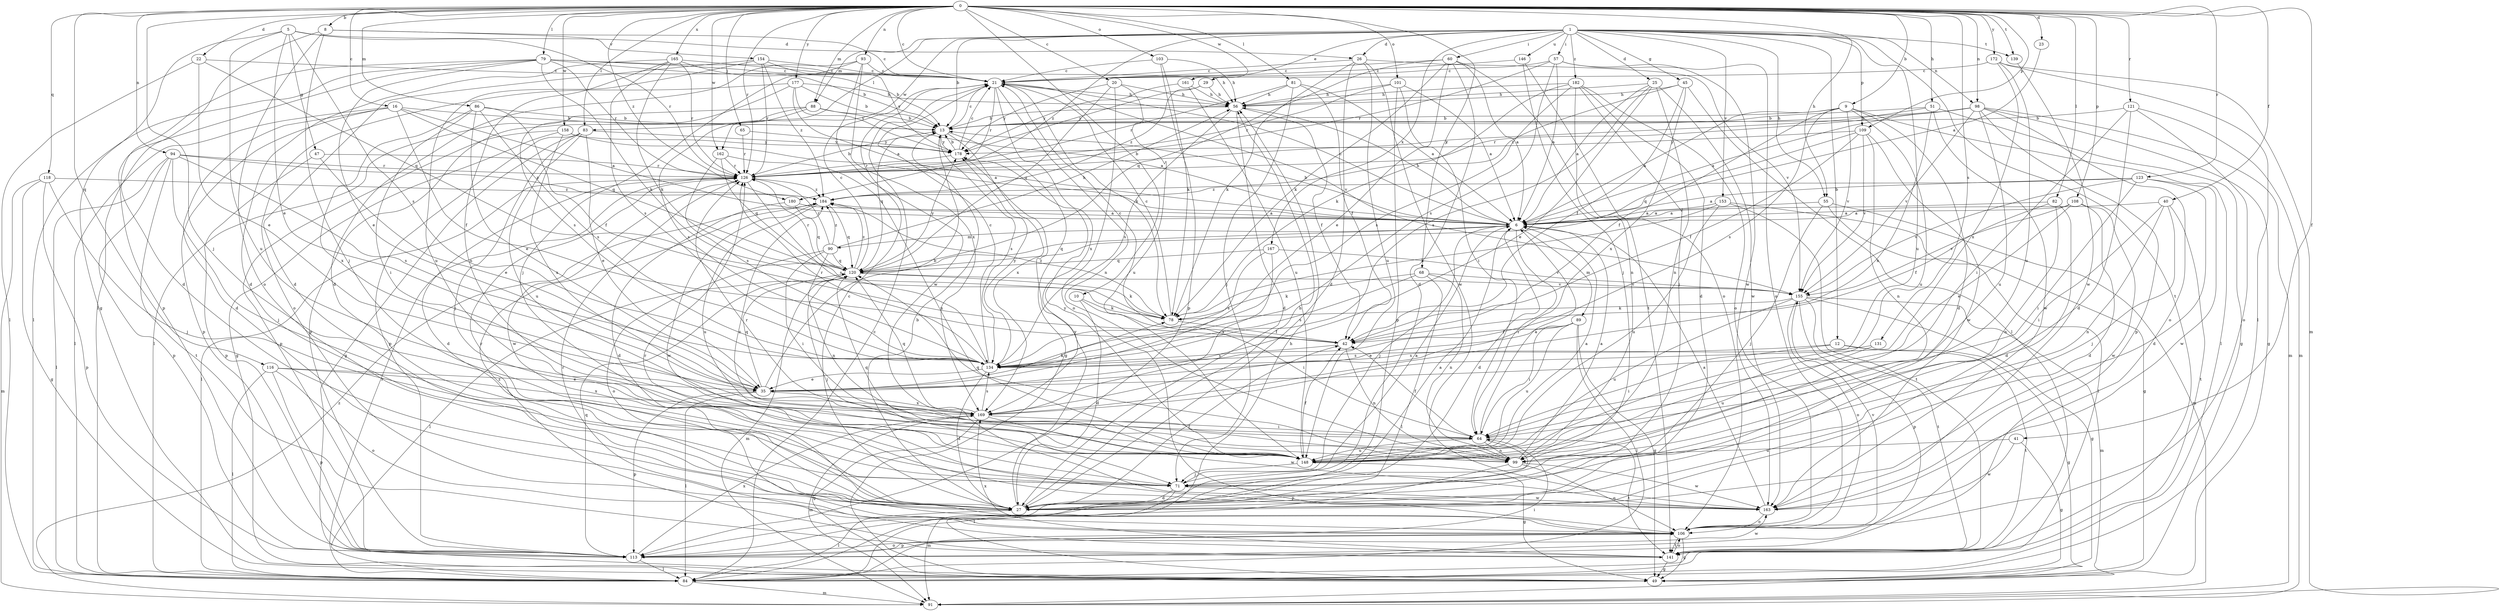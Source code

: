 strict digraph  {
0;
1;
5;
6;
8;
9;
10;
12;
13;
16;
20;
21;
22;
23;
25;
26;
27;
29;
35;
40;
41;
42;
45;
47;
49;
51;
55;
56;
57;
60;
64;
65;
68;
71;
78;
79;
81;
82;
83;
84;
86;
88;
89;
90;
91;
93;
94;
98;
99;
101;
103;
106;
108;
109;
113;
116;
118;
120;
121;
123;
126;
131;
134;
139;
141;
146;
148;
153;
154;
155;
158;
161;
162;
163;
165;
167;
169;
172;
177;
178;
180;
182;
184;
0 -> 8  [label=b];
0 -> 9  [label=b];
0 -> 10  [label=b];
0 -> 16  [label=c];
0 -> 20  [label=c];
0 -> 21  [label=c];
0 -> 22  [label=d];
0 -> 23  [label=d];
0 -> 40  [label=f];
0 -> 41  [label=f];
0 -> 51  [label=h];
0 -> 55  [label=h];
0 -> 65  [label=j];
0 -> 68  [label=j];
0 -> 71  [label=j];
0 -> 79  [label=l];
0 -> 81  [label=l];
0 -> 82  [label=l];
0 -> 83  [label=l];
0 -> 86  [label=m];
0 -> 88  [label=m];
0 -> 93  [label=n];
0 -> 94  [label=n];
0 -> 98  [label=n];
0 -> 101  [label=o];
0 -> 103  [label=o];
0 -> 108  [label=p];
0 -> 109  [label=p];
0 -> 116  [label=q];
0 -> 118  [label=q];
0 -> 121  [label=r];
0 -> 123  [label=r];
0 -> 126  [label=r];
0 -> 131  [label=s];
0 -> 139  [label=t];
0 -> 158  [label=w];
0 -> 161  [label=w];
0 -> 162  [label=w];
0 -> 165  [label=x];
0 -> 172  [label=y];
0 -> 177  [label=y];
0 -> 180  [label=z];
1 -> 12  [label=b];
1 -> 13  [label=b];
1 -> 25  [label=d];
1 -> 26  [label=d];
1 -> 29  [label=e];
1 -> 45  [label=g];
1 -> 55  [label=h];
1 -> 57  [label=i];
1 -> 60  [label=i];
1 -> 83  [label=l];
1 -> 88  [label=m];
1 -> 98  [label=n];
1 -> 109  [label=p];
1 -> 139  [label=t];
1 -> 141  [label=t];
1 -> 146  [label=u];
1 -> 148  [label=u];
1 -> 153  [label=v];
1 -> 162  [label=w];
1 -> 167  [label=x];
1 -> 180  [label=z];
1 -> 182  [label=z];
5 -> 26  [label=d];
5 -> 35  [label=e];
5 -> 47  [label=g];
5 -> 49  [label=g];
5 -> 126  [label=r];
5 -> 134  [label=s];
5 -> 148  [label=u];
6 -> 13  [label=b];
6 -> 21  [label=c];
6 -> 27  [label=d];
6 -> 56  [label=h];
6 -> 64  [label=i];
6 -> 71  [label=j];
6 -> 89  [label=m];
6 -> 90  [label=m];
6 -> 120  [label=q];
8 -> 21  [label=c];
8 -> 71  [label=j];
8 -> 84  [label=l];
8 -> 106  [label=o];
8 -> 154  [label=v];
9 -> 6  [label=a];
9 -> 13  [label=b];
9 -> 27  [label=d];
9 -> 42  [label=f];
9 -> 84  [label=l];
9 -> 134  [label=s];
9 -> 148  [label=u];
9 -> 155  [label=v];
10 -> 27  [label=d];
10 -> 64  [label=i];
10 -> 78  [label=k];
12 -> 49  [label=g];
12 -> 64  [label=i];
12 -> 134  [label=s];
12 -> 141  [label=t];
13 -> 21  [label=c];
13 -> 49  [label=g];
13 -> 120  [label=q];
13 -> 134  [label=s];
13 -> 169  [label=x];
13 -> 178  [label=y];
16 -> 6  [label=a];
16 -> 13  [label=b];
16 -> 27  [label=d];
16 -> 42  [label=f];
16 -> 84  [label=l];
16 -> 113  [label=p];
16 -> 120  [label=q];
20 -> 56  [label=h];
20 -> 106  [label=o];
20 -> 120  [label=q];
20 -> 148  [label=u];
20 -> 178  [label=y];
21 -> 56  [label=h];
21 -> 78  [label=k];
21 -> 99  [label=n];
21 -> 126  [label=r];
21 -> 155  [label=v];
21 -> 169  [label=x];
22 -> 21  [label=c];
22 -> 35  [label=e];
22 -> 84  [label=l];
22 -> 120  [label=q];
23 -> 6  [label=a];
25 -> 6  [label=a];
25 -> 35  [label=e];
25 -> 56  [label=h];
25 -> 99  [label=n];
25 -> 134  [label=s];
25 -> 163  [label=w];
26 -> 21  [label=c];
26 -> 27  [label=d];
26 -> 78  [label=k];
26 -> 148  [label=u];
26 -> 155  [label=v];
26 -> 163  [label=w];
27 -> 6  [label=a];
27 -> 13  [label=b];
27 -> 21  [label=c];
27 -> 42  [label=f];
27 -> 56  [label=h];
27 -> 84  [label=l];
27 -> 126  [label=r];
27 -> 178  [label=y];
29 -> 56  [label=h];
29 -> 178  [label=y];
29 -> 184  [label=z];
35 -> 13  [label=b];
35 -> 78  [label=k];
35 -> 84  [label=l];
35 -> 113  [label=p];
35 -> 120  [label=q];
35 -> 169  [label=x];
40 -> 6  [label=a];
40 -> 64  [label=i];
40 -> 71  [label=j];
40 -> 99  [label=n];
40 -> 141  [label=t];
41 -> 49  [label=g];
41 -> 148  [label=u];
41 -> 163  [label=w];
42 -> 21  [label=c];
42 -> 99  [label=n];
42 -> 134  [label=s];
45 -> 42  [label=f];
45 -> 56  [label=h];
45 -> 84  [label=l];
45 -> 169  [label=x];
45 -> 184  [label=z];
47 -> 35  [label=e];
47 -> 113  [label=p];
47 -> 126  [label=r];
49 -> 56  [label=h];
51 -> 13  [label=b];
51 -> 49  [label=g];
51 -> 126  [label=r];
51 -> 163  [label=w];
51 -> 169  [label=x];
55 -> 6  [label=a];
55 -> 71  [label=j];
55 -> 84  [label=l];
55 -> 91  [label=m];
56 -> 13  [label=b];
56 -> 27  [label=d];
56 -> 42  [label=f];
56 -> 134  [label=s];
57 -> 6  [label=a];
57 -> 21  [label=c];
57 -> 106  [label=o];
57 -> 126  [label=r];
57 -> 134  [label=s];
57 -> 163  [label=w];
60 -> 6  [label=a];
60 -> 21  [label=c];
60 -> 27  [label=d];
60 -> 35  [label=e];
60 -> 78  [label=k];
60 -> 120  [label=q];
60 -> 141  [label=t];
64 -> 6  [label=a];
64 -> 42  [label=f];
64 -> 99  [label=n];
64 -> 113  [label=p];
64 -> 141  [label=t];
64 -> 148  [label=u];
65 -> 126  [label=r];
65 -> 178  [label=y];
68 -> 78  [label=k];
68 -> 84  [label=l];
68 -> 99  [label=n];
68 -> 134  [label=s];
68 -> 155  [label=v];
71 -> 6  [label=a];
71 -> 27  [label=d];
71 -> 91  [label=m];
71 -> 163  [label=w];
78 -> 21  [label=c];
78 -> 42  [label=f];
78 -> 184  [label=z];
79 -> 13  [label=b];
79 -> 21  [label=c];
79 -> 27  [label=d];
79 -> 35  [label=e];
79 -> 56  [label=h];
79 -> 78  [label=k];
79 -> 84  [label=l];
79 -> 113  [label=p];
79 -> 126  [label=r];
81 -> 6  [label=a];
81 -> 42  [label=f];
81 -> 56  [label=h];
81 -> 71  [label=j];
81 -> 126  [label=r];
82 -> 6  [label=a];
82 -> 27  [label=d];
82 -> 42  [label=f];
82 -> 99  [label=n];
83 -> 35  [label=e];
83 -> 49  [label=g];
83 -> 71  [label=j];
83 -> 113  [label=p];
83 -> 148  [label=u];
83 -> 178  [label=y];
84 -> 21  [label=c];
84 -> 64  [label=i];
84 -> 91  [label=m];
84 -> 126  [label=r];
86 -> 13  [label=b];
86 -> 35  [label=e];
86 -> 42  [label=f];
86 -> 64  [label=i];
86 -> 134  [label=s];
86 -> 169  [label=x];
88 -> 6  [label=a];
88 -> 13  [label=b];
88 -> 84  [label=l];
88 -> 113  [label=p];
88 -> 134  [label=s];
89 -> 35  [label=e];
89 -> 42  [label=f];
89 -> 49  [label=g];
89 -> 64  [label=i];
89 -> 84  [label=l];
89 -> 148  [label=u];
90 -> 56  [label=h];
90 -> 64  [label=i];
90 -> 99  [label=n];
90 -> 106  [label=o];
90 -> 120  [label=q];
90 -> 126  [label=r];
90 -> 184  [label=z];
91 -> 184  [label=z];
93 -> 21  [label=c];
93 -> 27  [label=d];
93 -> 71  [label=j];
93 -> 163  [label=w];
93 -> 169  [label=x];
94 -> 71  [label=j];
94 -> 84  [label=l];
94 -> 113  [label=p];
94 -> 126  [label=r];
94 -> 134  [label=s];
94 -> 141  [label=t];
94 -> 184  [label=z];
98 -> 6  [label=a];
98 -> 13  [label=b];
98 -> 49  [label=g];
98 -> 91  [label=m];
98 -> 106  [label=o];
98 -> 113  [label=p];
98 -> 126  [label=r];
98 -> 148  [label=u];
98 -> 155  [label=v];
99 -> 6  [label=a];
99 -> 84  [label=l];
99 -> 106  [label=o];
99 -> 120  [label=q];
99 -> 126  [label=r];
99 -> 163  [label=w];
101 -> 6  [label=a];
101 -> 56  [label=h];
101 -> 64  [label=i];
101 -> 113  [label=p];
101 -> 126  [label=r];
103 -> 21  [label=c];
103 -> 56  [label=h];
103 -> 78  [label=k];
103 -> 113  [label=p];
106 -> 49  [label=g];
106 -> 113  [label=p];
106 -> 126  [label=r];
106 -> 141  [label=t];
106 -> 155  [label=v];
108 -> 6  [label=a];
108 -> 27  [label=d];
108 -> 35  [label=e];
108 -> 155  [label=v];
108 -> 163  [label=w];
109 -> 42  [label=f];
109 -> 99  [label=n];
109 -> 120  [label=q];
109 -> 155  [label=v];
109 -> 163  [label=w];
109 -> 178  [label=y];
113 -> 84  [label=l];
113 -> 106  [label=o];
113 -> 120  [label=q];
113 -> 163  [label=w];
113 -> 169  [label=x];
116 -> 35  [label=e];
116 -> 84  [label=l];
116 -> 106  [label=o];
116 -> 113  [label=p];
116 -> 169  [label=x];
118 -> 49  [label=g];
118 -> 71  [label=j];
118 -> 91  [label=m];
118 -> 113  [label=p];
118 -> 184  [label=z];
120 -> 21  [label=c];
120 -> 71  [label=j];
120 -> 78  [label=k];
120 -> 84  [label=l];
120 -> 91  [label=m];
120 -> 126  [label=r];
120 -> 155  [label=v];
120 -> 178  [label=y];
120 -> 184  [label=z];
121 -> 13  [label=b];
121 -> 27  [label=d];
121 -> 64  [label=i];
121 -> 91  [label=m];
121 -> 106  [label=o];
123 -> 6  [label=a];
123 -> 27  [label=d];
123 -> 64  [label=i];
123 -> 155  [label=v];
123 -> 163  [label=w];
123 -> 184  [label=z];
126 -> 13  [label=b];
126 -> 27  [label=d];
126 -> 84  [label=l];
126 -> 134  [label=s];
126 -> 163  [label=w];
126 -> 184  [label=z];
131 -> 134  [label=s];
131 -> 148  [label=u];
134 -> 21  [label=c];
134 -> 27  [label=d];
134 -> 35  [label=e];
134 -> 126  [label=r];
134 -> 178  [label=y];
139 -> 163  [label=w];
141 -> 49  [label=g];
141 -> 106  [label=o];
141 -> 126  [label=r];
141 -> 169  [label=x];
141 -> 184  [label=z];
146 -> 21  [label=c];
146 -> 71  [label=j];
146 -> 106  [label=o];
148 -> 6  [label=a];
148 -> 42  [label=f];
148 -> 49  [label=g];
148 -> 71  [label=j];
148 -> 120  [label=q];
148 -> 178  [label=y];
148 -> 184  [label=z];
153 -> 6  [label=a];
153 -> 49  [label=g];
153 -> 78  [label=k];
153 -> 141  [label=t];
153 -> 148  [label=u];
154 -> 21  [label=c];
154 -> 27  [label=d];
154 -> 126  [label=r];
154 -> 148  [label=u];
154 -> 178  [label=y];
154 -> 184  [label=z];
155 -> 49  [label=g];
155 -> 78  [label=k];
155 -> 91  [label=m];
155 -> 106  [label=o];
155 -> 113  [label=p];
155 -> 141  [label=t];
155 -> 148  [label=u];
158 -> 6  [label=a];
158 -> 49  [label=g];
158 -> 113  [label=p];
158 -> 169  [label=x];
158 -> 178  [label=y];
161 -> 56  [label=h];
161 -> 148  [label=u];
161 -> 178  [label=y];
162 -> 120  [label=q];
162 -> 126  [label=r];
162 -> 134  [label=s];
162 -> 148  [label=u];
163 -> 6  [label=a];
163 -> 106  [label=o];
165 -> 13  [label=b];
165 -> 21  [label=c];
165 -> 27  [label=d];
165 -> 78  [label=k];
165 -> 99  [label=n];
165 -> 126  [label=r];
165 -> 134  [label=s];
167 -> 120  [label=q];
167 -> 134  [label=s];
167 -> 155  [label=v];
167 -> 169  [label=x];
169 -> 49  [label=g];
169 -> 64  [label=i];
169 -> 91  [label=m];
169 -> 120  [label=q];
169 -> 134  [label=s];
169 -> 163  [label=w];
172 -> 21  [label=c];
172 -> 84  [label=l];
172 -> 91  [label=m];
172 -> 148  [label=u];
172 -> 169  [label=x];
177 -> 6  [label=a];
177 -> 13  [label=b];
177 -> 56  [label=h];
177 -> 106  [label=o];
177 -> 134  [label=s];
177 -> 178  [label=y];
178 -> 13  [label=b];
178 -> 21  [label=c];
178 -> 126  [label=r];
180 -> 6  [label=a];
180 -> 27  [label=d];
180 -> 120  [label=q];
182 -> 27  [label=d];
182 -> 56  [label=h];
182 -> 71  [label=j];
182 -> 78  [label=k];
182 -> 99  [label=n];
182 -> 106  [label=o];
182 -> 134  [label=s];
184 -> 6  [label=a];
184 -> 120  [label=q];
184 -> 148  [label=u];
184 -> 163  [label=w];
}
